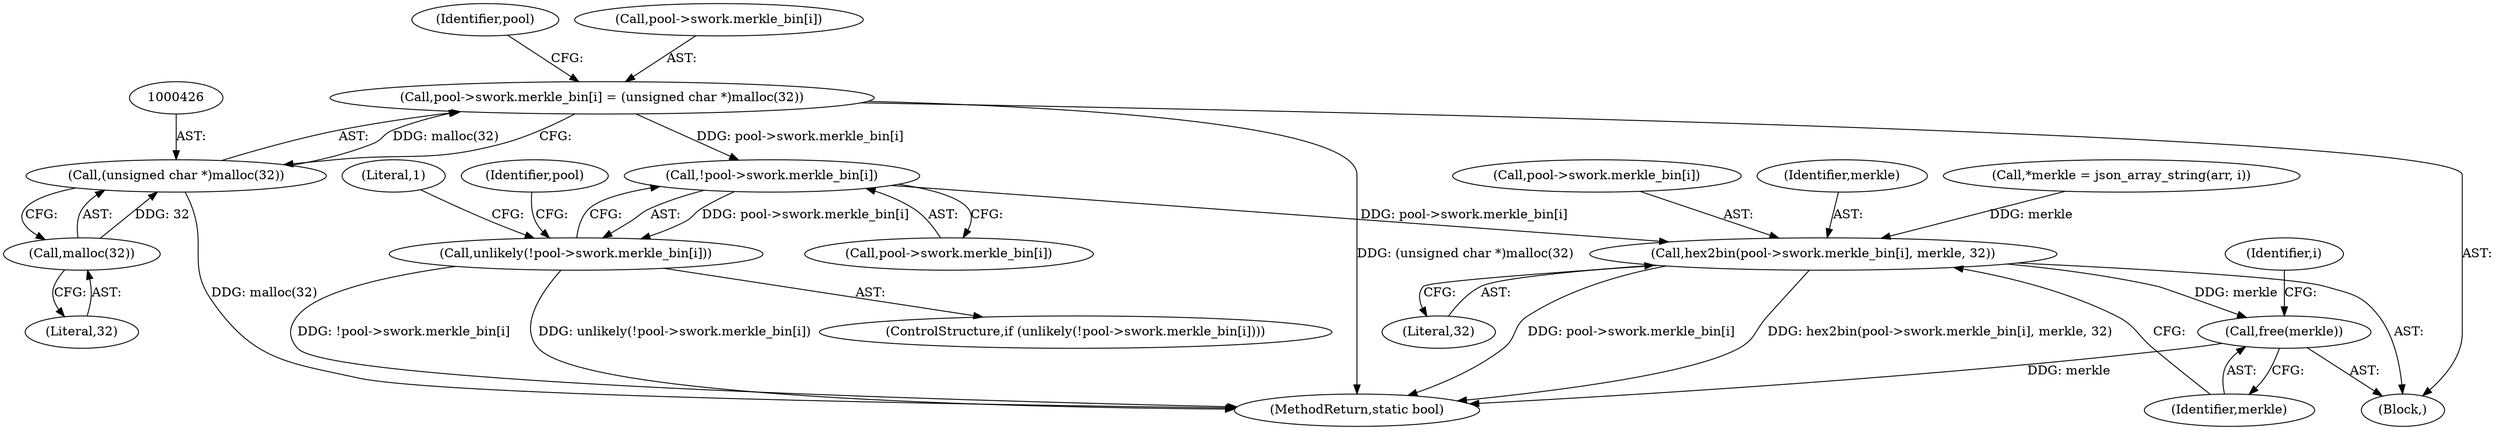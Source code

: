 digraph "0_sgminer_910c36089940e81fb85c65b8e63dcd2fac71470c@pointer" {
"1000417" [label="(Call,pool->swork.merkle_bin[i] = (unsigned char *)malloc(32))"];
"1000425" [label="(Call,(unsigned char *)malloc(32))"];
"1000427" [label="(Call,malloc(32))"];
"1000431" [label="(Call,!pool->swork.merkle_bin[i])"];
"1000430" [label="(Call,unlikely(!pool->swork.merkle_bin[i]))"];
"1000442" [label="(Call,hex2bin(pool->swork.merkle_bin[i], merkle, 32))"];
"1000452" [label="(Call,free(merkle))"];
"1000443" [label="(Call,pool->swork.merkle_bin[i])"];
"1000440" [label="(Literal,1)"];
"1000429" [label="(ControlStructure,if (unlikely(!pool->swork.merkle_bin[i])))"];
"1000450" [label="(Identifier,merkle)"];
"1000451" [label="(Literal,32)"];
"1000446" [label="(Identifier,pool)"];
"1000409" [label="(Identifier,i)"];
"1000432" [label="(Call,pool->swork.merkle_bin[i])"];
"1000453" [label="(Identifier,merkle)"];
"1000427" [label="(Call,malloc(32))"];
"1000452" [label="(Call,free(merkle))"];
"1000435" [label="(Identifier,pool)"];
"1000410" [label="(Block,)"];
"1000442" [label="(Call,hex2bin(pool->swork.merkle_bin[i], merkle, 32))"];
"1000425" [label="(Call,(unsigned char *)malloc(32))"];
"1000428" [label="(Literal,32)"];
"1000412" [label="(Call,*merkle = json_array_string(arr, i))"];
"1000431" [label="(Call,!pool->swork.merkle_bin[i])"];
"1000759" [label="(MethodReturn,static bool)"];
"1000417" [label="(Call,pool->swork.merkle_bin[i] = (unsigned char *)malloc(32))"];
"1000430" [label="(Call,unlikely(!pool->swork.merkle_bin[i]))"];
"1000418" [label="(Call,pool->swork.merkle_bin[i])"];
"1000417" -> "1000410"  [label="AST: "];
"1000417" -> "1000425"  [label="CFG: "];
"1000418" -> "1000417"  [label="AST: "];
"1000425" -> "1000417"  [label="AST: "];
"1000435" -> "1000417"  [label="CFG: "];
"1000417" -> "1000759"  [label="DDG: (unsigned char *)malloc(32)"];
"1000425" -> "1000417"  [label="DDG: malloc(32)"];
"1000417" -> "1000431"  [label="DDG: pool->swork.merkle_bin[i]"];
"1000425" -> "1000427"  [label="CFG: "];
"1000426" -> "1000425"  [label="AST: "];
"1000427" -> "1000425"  [label="AST: "];
"1000425" -> "1000759"  [label="DDG: malloc(32)"];
"1000427" -> "1000425"  [label="DDG: 32"];
"1000427" -> "1000428"  [label="CFG: "];
"1000428" -> "1000427"  [label="AST: "];
"1000431" -> "1000430"  [label="AST: "];
"1000431" -> "1000432"  [label="CFG: "];
"1000432" -> "1000431"  [label="AST: "];
"1000430" -> "1000431"  [label="CFG: "];
"1000431" -> "1000430"  [label="DDG: pool->swork.merkle_bin[i]"];
"1000431" -> "1000442"  [label="DDG: pool->swork.merkle_bin[i]"];
"1000430" -> "1000429"  [label="AST: "];
"1000440" -> "1000430"  [label="CFG: "];
"1000446" -> "1000430"  [label="CFG: "];
"1000430" -> "1000759"  [label="DDG: !pool->swork.merkle_bin[i]"];
"1000430" -> "1000759"  [label="DDG: unlikely(!pool->swork.merkle_bin[i])"];
"1000442" -> "1000410"  [label="AST: "];
"1000442" -> "1000451"  [label="CFG: "];
"1000443" -> "1000442"  [label="AST: "];
"1000450" -> "1000442"  [label="AST: "];
"1000451" -> "1000442"  [label="AST: "];
"1000453" -> "1000442"  [label="CFG: "];
"1000442" -> "1000759"  [label="DDG: hex2bin(pool->swork.merkle_bin[i], merkle, 32)"];
"1000442" -> "1000759"  [label="DDG: pool->swork.merkle_bin[i]"];
"1000412" -> "1000442"  [label="DDG: merkle"];
"1000442" -> "1000452"  [label="DDG: merkle"];
"1000452" -> "1000410"  [label="AST: "];
"1000452" -> "1000453"  [label="CFG: "];
"1000453" -> "1000452"  [label="AST: "];
"1000409" -> "1000452"  [label="CFG: "];
"1000452" -> "1000759"  [label="DDG: merkle"];
}
